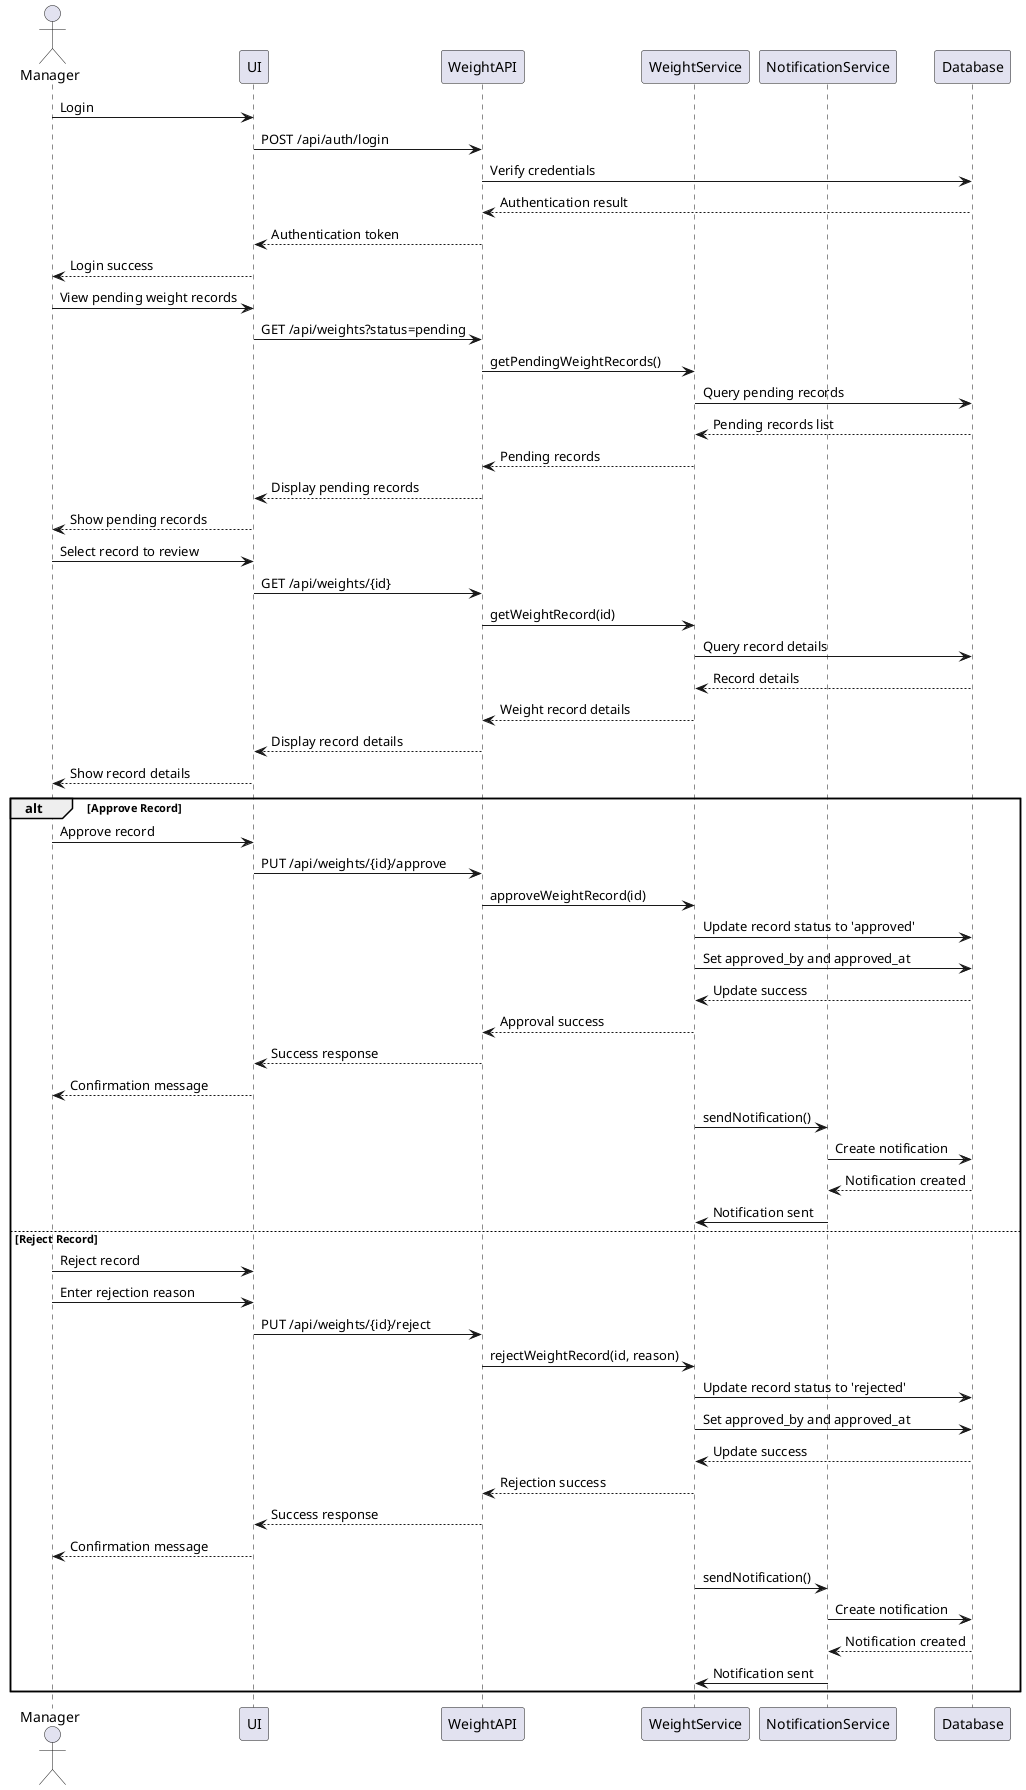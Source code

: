 @startuml Weight Approval Sequence

actor Manager
participant "UI" as UI
participant "WeightAPI" as API
participant "WeightService" as Service
participant "NotificationService" as Notify
participant "Database" as DB

Manager -> UI: Login
UI -> API: POST /api/auth/login
API -> DB: Verify credentials
DB --> API: Authentication result
API --> UI: Authentication token
UI --> Manager: Login success

Manager -> UI: View pending weight records
UI -> API: GET /api/weights?status=pending
API -> Service: getPendingWeightRecords()
Service -> DB: Query pending records
DB --> Service: Pending records list
Service --> API: Pending records
API --> UI: Display pending records
UI --> Manager: Show pending records

Manager -> UI: Select record to review
UI -> API: GET /api/weights/{id}
API -> Service: getWeightRecord(id)
Service -> DB: Query record details
DB --> Service: Record details
Service --> API: Weight record details
API --> UI: Display record details
UI --> Manager: Show record details

alt Approve Record
    Manager -> UI: Approve record
    UI -> API: PUT /api/weights/{id}/approve
    API -> Service: approveWeightRecord(id)
    Service -> DB: Update record status to 'approved'
    Service -> DB: Set approved_by and approved_at
    DB --> Service: Update success
    Service --> API: Approval success
    API --> UI: Success response
    UI --> Manager: Confirmation message
    
    Service -> Notify: sendNotification()
    Notify -> DB: Create notification
    DB --> Notify: Notification created
    Notify -> Service: Notification sent
else Reject Record
    Manager -> UI: Reject record
    Manager -> UI: Enter rejection reason
    UI -> API: PUT /api/weights/{id}/reject
    API -> Service: rejectWeightRecord(id, reason)
    Service -> DB: Update record status to 'rejected'
    Service -> DB: Set approved_by and approved_at
    DB --> Service: Update success
    Service --> API: Rejection success
    API --> UI: Success response
    UI --> Manager: Confirmation message
    
    Service -> Notify: sendNotification()
    Notify -> DB: Create notification
    DB --> Notify: Notification created
    Notify -> Service: Notification sent
end

@enduml
